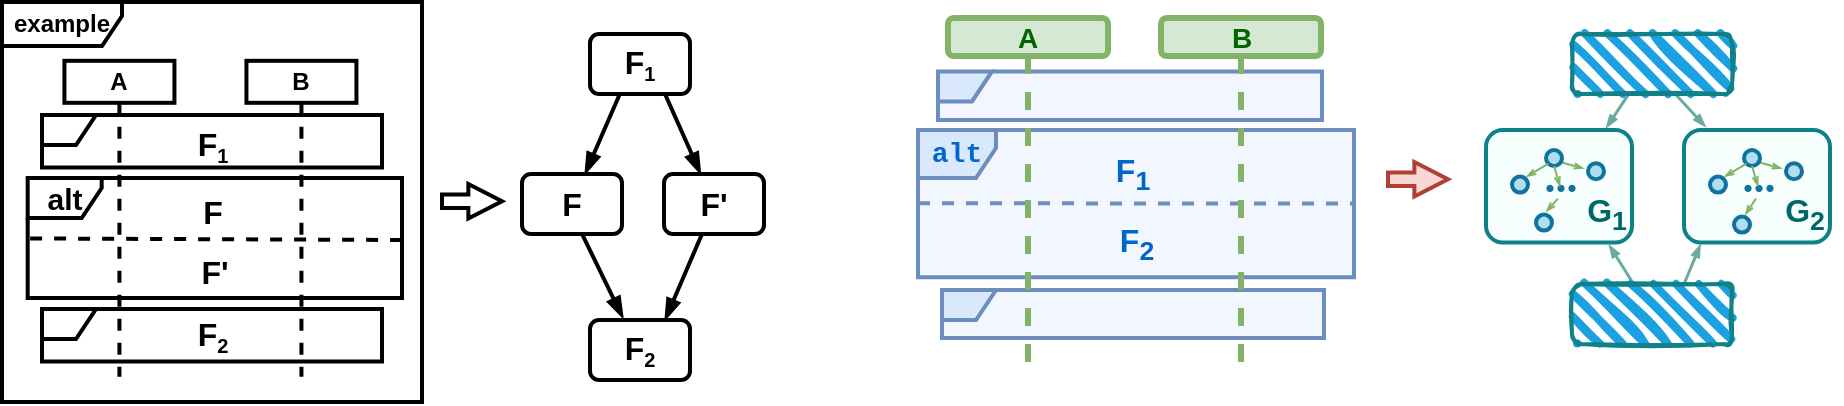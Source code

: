 <mxfile version="26.0.2">
  <diagram name="第 1 页" id="J42jCB9UJMY3eW4XFR9J">
    <mxGraphModel dx="1093" dy="754" grid="0" gridSize="10" guides="1" tooltips="1" connect="1" arrows="1" fold="1" page="1" pageScale="1" pageWidth="1169" pageHeight="1654" math="0" shadow="0">
      <root>
        <mxCell id="0" />
        <mxCell id="1" parent="0" />
        <mxCell id="V5-fCThoaU2yFLuAPiFI-42" style="rounded=0;orthogonalLoop=1;jettySize=auto;html=1;strokeColor=light-dark(#67AB9F,#EDEDED);endArrow=blockThin;endFill=1;endSize=3;strokeWidth=1.5;exitX=0.649;exitY=1.013;exitDx=0;exitDy=0;exitPerimeter=0;entryX=0.145;entryY=-0.033;entryDx=0;entryDy=0;entryPerimeter=0;" edge="1" parent="1" source="V5-fCThoaU2yFLuAPiFI-40" target="V5-fCThoaU2yFLuAPiFI-21">
          <mxGeometry relative="1" as="geometry">
            <mxPoint x="876" y="116" as="sourcePoint" />
            <mxPoint x="890" y="120" as="targetPoint" />
          </mxGeometry>
        </mxCell>
        <mxCell id="V5-fCThoaU2yFLuAPiFI-45" style="rounded=0;orthogonalLoop=1;jettySize=auto;html=1;strokeWidth=1.5;endArrow=blockThin;endFill=1;endSize=3;strokeColor=light-dark(#68ab9f, #ededed);" edge="1" parent="1">
          <mxGeometry relative="1" as="geometry">
            <mxPoint x="880" y="202.62" as="sourcePoint" />
            <mxPoint x="889" y="181" as="targetPoint" />
          </mxGeometry>
        </mxCell>
        <mxCell id="V5-fCThoaU2yFLuAPiFI-37" value="" style="group" vertex="1" connectable="0" parent="1">
          <mxGeometry x="498" y="124" width="218" height="73.624" as="geometry" />
        </mxCell>
        <mxCell id="V5-fCThoaU2yFLuAPiFI-5" value="&lt;font face=&quot;Courier New&quot; style=&quot;color: light-dark(rgb(0, 103, 204), rgb(237, 237, 237)); font-size: 14px;&quot;&gt;&lt;b style=&quot;&quot;&gt;alt&lt;/b&gt;&lt;/font&gt;" style="shape=umlFrame;whiteSpace=wrap;html=1;pointerEvents=0;width=39;height=24;fillColor=#dae8fc;strokeColor=#6c8ebf;fillStyle=auto;shadow=0;strokeWidth=2;swimlaneFillColor=light-dark(#F2F7FF,#002813);" vertex="1" parent="V5-fCThoaU2yFLuAPiFI-37">
          <mxGeometry width="218" height="73.62" as="geometry" />
        </mxCell>
        <mxCell id="V5-fCThoaU2yFLuAPiFI-18" value="&lt;span style=&quot;font-size: 16px;&quot;&gt;&lt;font style=&quot;color: rgb(0, 102, 204);&quot;&gt;F&lt;sub style=&quot;&quot;&gt;1&lt;/sub&gt;&lt;/font&gt;&lt;/span&gt;" style="text;html=1;align=center;verticalAlign=middle;resizable=0;points=[];autosize=1;strokeColor=none;fillColor=none;fontStyle=1;strokeWidth=2;container=0;" vertex="1" parent="V5-fCThoaU2yFLuAPiFI-37">
          <mxGeometry x="89" y="5.254" width="35" height="34" as="geometry" />
        </mxCell>
        <mxCell id="V5-fCThoaU2yFLuAPiFI-34" value="" style="endArrow=none;dashed=1;html=1;rounded=0;entryX=0.998;entryY=0.553;entryDx=0;entryDy=0;entryPerimeter=0;fontStyle=1;strokeWidth=2;exitX=-0.001;exitY=0.565;exitDx=0;exitDy=0;exitPerimeter=0;strokeColor=light-dark(#6c8ebf, #ededed);" edge="1" parent="V5-fCThoaU2yFLuAPiFI-37">
          <mxGeometry width="50" height="50" relative="1" as="geometry">
            <mxPoint x="0.002" y="36.645" as="sourcePoint" />
            <mxPoint x="217.784" y="36.762" as="targetPoint" />
            <Array as="points" />
          </mxGeometry>
        </mxCell>
        <mxCell id="V5-fCThoaU2yFLuAPiFI-35" value="&lt;span style=&quot;font-size: 16px;&quot;&gt;&lt;font style=&quot;color: rgb(0, 102, 204);&quot;&gt;F&lt;sub style=&quot;&quot;&gt;2&lt;/sub&gt;&lt;/font&gt;&lt;/span&gt;" style="text;html=1;align=center;verticalAlign=middle;resizable=0;points=[];autosize=1;strokeColor=none;fillColor=none;fontStyle=1;strokeWidth=2;container=0;" vertex="1" parent="V5-fCThoaU2yFLuAPiFI-37">
          <mxGeometry x="91.5" y="39.624" width="35" height="34" as="geometry" />
        </mxCell>
        <mxCell id="V5-fCThoaU2yFLuAPiFI-36" value="" style="shape=umlFrame;whiteSpace=wrap;html=1;pointerEvents=0;width=27;height=15;fillColor=#dae8fc;strokeColor=#6c8ebf;fillStyle=auto;shadow=0;strokeWidth=2;swimlaneFillColor=light-dark(#F2F7FF,#002813);" vertex="1" parent="1">
          <mxGeometry x="508" y="94.7" width="192" height="24.3" as="geometry" />
        </mxCell>
        <mxCell id="jmN3flxoSIEHDAtT39DZ-45" style="rounded=0;orthogonalLoop=1;jettySize=auto;html=1;exitX=0.297;exitY=1.004;exitDx=0;exitDy=0;endArrow=blockThin;endFill=1;fontStyle=1;strokeWidth=2;exitPerimeter=0;" parent="1" source="jmN3flxoSIEHDAtT39DZ-205" target="jmN3flxoSIEHDAtT39DZ-18" edge="1">
          <mxGeometry relative="1" as="geometry">
            <mxPoint x="346.444" y="83.556" as="sourcePoint" />
          </mxGeometry>
        </mxCell>
        <mxCell id="jmN3flxoSIEHDAtT39DZ-46" style="rounded=0;orthogonalLoop=1;jettySize=auto;html=1;exitX=0.75;exitY=1;exitDx=0;exitDy=0;endArrow=blockThin;endFill=1;fontStyle=1;strokeWidth=2;" parent="1" source="jmN3flxoSIEHDAtT39DZ-205" target="jmN3flxoSIEHDAtT39DZ-19" edge="1">
          <mxGeometry relative="1" as="geometry">
            <mxPoint x="377.556" y="83.556" as="sourcePoint" />
          </mxGeometry>
        </mxCell>
        <mxCell id="jmN3flxoSIEHDAtT39DZ-48" style="rounded=0;orthogonalLoop=1;jettySize=auto;html=1;exitX=0.605;exitY=1.016;exitDx=0;exitDy=0;exitPerimeter=0;endArrow=blockThin;endFill=1;fontStyle=1;strokeWidth=2;entryX=0.331;entryY=-0.03;entryDx=0;entryDy=0;entryPerimeter=0;" parent="1" source="jmN3flxoSIEHDAtT39DZ-18" target="jmN3flxoSIEHDAtT39DZ-206" edge="1">
          <mxGeometry relative="1" as="geometry">
            <mxPoint x="335" y="173" as="sourcePoint" />
            <mxPoint x="350" y="243" as="targetPoint" />
          </mxGeometry>
        </mxCell>
        <mxCell id="jmN3flxoSIEHDAtT39DZ-18" value="&lt;span style=&quot;font-size: 16px; text-wrap: nowrap;&quot;&gt;F&lt;/span&gt;" style="rounded=1;whiteSpace=wrap;html=1;fontStyle=1;strokeWidth=2;" parent="1" vertex="1">
          <mxGeometry x="300" y="146" width="50" height="30" as="geometry" />
        </mxCell>
        <mxCell id="jmN3flxoSIEHDAtT39DZ-19" value="&lt;span style=&quot;font-size: 16px;&quot;&gt;F&#39;&lt;/span&gt;" style="rounded=1;whiteSpace=wrap;html=1;fontStyle=1;strokeWidth=2;" parent="1" vertex="1">
          <mxGeometry x="371" y="146" width="50" height="30" as="geometry" />
        </mxCell>
        <mxCell id="jmN3flxoSIEHDAtT39DZ-49" style="rounded=0;orthogonalLoop=1;jettySize=auto;html=1;entryX=0.75;entryY=0;entryDx=0;entryDy=0;endArrow=blockThin;endFill=1;fontStyle=1;strokeWidth=2;" parent="1" target="jmN3flxoSIEHDAtT39DZ-206" edge="1">
          <mxGeometry relative="1" as="geometry">
            <mxPoint x="390" y="176" as="sourcePoint" />
            <mxPoint x="375.012" y="242.276" as="targetPoint" />
          </mxGeometry>
        </mxCell>
        <mxCell id="jmN3flxoSIEHDAtT39DZ-205" value="&lt;span style=&quot;text-wrap: nowrap; font-size: 16px;&quot;&gt;F&lt;/span&gt;&lt;sub style=&quot;text-wrap: nowrap;&quot;&gt;1&lt;/sub&gt;" style="rounded=1;whiteSpace=wrap;html=1;fontStyle=1;strokeWidth=2;" parent="1" vertex="1">
          <mxGeometry x="334" y="76" width="50" height="30" as="geometry" />
        </mxCell>
        <mxCell id="jmN3flxoSIEHDAtT39DZ-206" value="&lt;span style=&quot;font-size: 16px;&quot;&gt;F&lt;/span&gt;&lt;sub&gt;2&lt;/sub&gt;" style="rounded=1;whiteSpace=wrap;html=1;fontStyle=1;strokeWidth=2;" parent="1" vertex="1">
          <mxGeometry x="334" y="219" width="50" height="30" as="geometry" />
        </mxCell>
        <mxCell id="jmN3flxoSIEHDAtT39DZ-207" value="" style="html=1;shadow=0;dashed=0;align=center;verticalAlign=middle;shape=mxgraph.arrows2.arrow;dy=0.61;dx=16.82;notch=0;strokeWidth=2;" parent="1" vertex="1">
          <mxGeometry x="260" y="151" width="30" height="17.25" as="geometry" />
        </mxCell>
        <mxCell id="jmN3flxoSIEHDAtT39DZ-208" value="" style="group" parent="1" vertex="1" connectable="0">
          <mxGeometry x="40" y="60" width="210" height="200" as="geometry" />
        </mxCell>
        <mxCell id="jmN3flxoSIEHDAtT39DZ-1" value="A" style="shape=umlLifeline;perimeter=lifelinePerimeter;whiteSpace=wrap;html=1;container=0;dropTarget=0;collapsible=0;recursiveResize=0;outlineConnect=0;portConstraint=eastwest;newEdgeStyle={&quot;curved&quot;:0,&quot;rounded&quot;:0};size=21;fontStyle=1;strokeWidth=2;" parent="jmN3flxoSIEHDAtT39DZ-208" vertex="1">
          <mxGeometry x="31.214" y="29.408" width="55" height="158" as="geometry" />
        </mxCell>
        <mxCell id="jmN3flxoSIEHDAtT39DZ-3" value="&lt;font style=&quot;font-size: 15px;&quot;&gt;alt&lt;/font&gt;" style="shape=umlFrame;whiteSpace=wrap;html=1;pointerEvents=0;width=37;height=20;container=0;fontStyle=1;strokeWidth=2;" parent="jmN3flxoSIEHDAtT39DZ-208" vertex="1">
          <mxGeometry x="12.84" y="88" width="187.16" height="60" as="geometry" />
        </mxCell>
        <mxCell id="jmN3flxoSIEHDAtT39DZ-4" value="example" style="shape=umlFrame;whiteSpace=wrap;html=1;pointerEvents=0;width=60;height=22;container=0;fontStyle=1;strokeWidth=2;" parent="jmN3flxoSIEHDAtT39DZ-208" vertex="1">
          <mxGeometry width="210" height="200" as="geometry" />
        </mxCell>
        <mxCell id="jmN3flxoSIEHDAtT39DZ-8" value="&lt;span style=&quot;font-size: 16px;&quot;&gt;F&#39;&lt;/span&gt;" style="text;html=1;align=center;verticalAlign=middle;resizable=0;points=[];autosize=1;strokeColor=none;fillColor=none;container=0;fontStyle=1;strokeWidth=2;" parent="jmN3flxoSIEHDAtT39DZ-208" vertex="1">
          <mxGeometry x="86.419" y="119.997" width="40" height="30" as="geometry" />
        </mxCell>
        <mxCell id="jmN3flxoSIEHDAtT39DZ-9" value="&lt;span style=&quot;font-size: 16px;&quot;&gt;F&lt;/span&gt;" style="text;html=1;align=center;verticalAlign=middle;resizable=0;points=[];autosize=1;strokeColor=none;fillColor=none;container=0;fontStyle=1;strokeWidth=2;" parent="jmN3flxoSIEHDAtT39DZ-208" vertex="1">
          <mxGeometry x="90.002" y="89.999" width="30" height="30" as="geometry" />
        </mxCell>
        <mxCell id="jmN3flxoSIEHDAtT39DZ-15" value="" style="endArrow=none;dashed=1;html=1;rounded=0;entryX=1.005;entryY=0.536;entryDx=0;entryDy=0;entryPerimeter=0;fontStyle=1;strokeWidth=2;" parent="jmN3flxoSIEHDAtT39DZ-208" edge="1">
          <mxGeometry width="50" height="50" relative="1" as="geometry">
            <mxPoint x="14.06" y="118.22" as="sourcePoint" />
            <mxPoint x="200.001" y="118.996" as="targetPoint" />
            <Array as="points" />
          </mxGeometry>
        </mxCell>
        <mxCell id="jmN3flxoSIEHDAtT39DZ-63" value="B" style="shape=umlLifeline;perimeter=lifelinePerimeter;whiteSpace=wrap;html=1;container=0;dropTarget=0;collapsible=0;recursiveResize=0;outlineConnect=0;portConstraint=eastwest;newEdgeStyle={&quot;curved&quot;:0,&quot;rounded&quot;:0};size=21;fontStyle=1;strokeWidth=2;" parent="jmN3flxoSIEHDAtT39DZ-208" vertex="1">
          <mxGeometry x="122.214" y="29.408" width="55" height="158" as="geometry" />
        </mxCell>
        <mxCell id="jmN3flxoSIEHDAtT39DZ-197" value="" style="shape=umlFrame;whiteSpace=wrap;html=1;pointerEvents=0;width=27;height=15;fontStyle=1;strokeWidth=2;container=0;" parent="jmN3flxoSIEHDAtT39DZ-208" vertex="1">
          <mxGeometry x="20" y="56.5" width="170" height="26.25" as="geometry" />
        </mxCell>
        <mxCell id="jmN3flxoSIEHDAtT39DZ-198" value="&lt;span style=&quot;font-size: 16px;&quot;&gt;F&lt;/span&gt;&lt;sub&gt;1&lt;/sub&gt;" style="text;html=1;align=center;verticalAlign=middle;resizable=0;points=[];autosize=1;strokeColor=none;fillColor=none;fontStyle=1;strokeWidth=2;container=0;" parent="jmN3flxoSIEHDAtT39DZ-208" vertex="1">
          <mxGeometry x="85.003" y="56.5" width="40" height="30" as="geometry" />
        </mxCell>
        <mxCell id="jmN3flxoSIEHDAtT39DZ-203" value="" style="shape=umlFrame;whiteSpace=wrap;html=1;pointerEvents=0;width=27;height=15;fontStyle=1;strokeWidth=2;container=0;" parent="jmN3flxoSIEHDAtT39DZ-208" vertex="1">
          <mxGeometry x="20" y="153.5" width="170" height="26.25" as="geometry" />
        </mxCell>
        <mxCell id="jmN3flxoSIEHDAtT39DZ-204" value="&lt;span style=&quot;text-wrap: wrap; font-size: 16px;&quot;&gt;F&lt;/span&gt;&lt;sub style=&quot;text-wrap: wrap;&quot;&gt;2&lt;/sub&gt;" style="text;html=1;align=center;verticalAlign=middle;resizable=0;points=[];autosize=1;strokeColor=none;fillColor=none;fontStyle=1;strokeWidth=2;container=0;" parent="jmN3flxoSIEHDAtT39DZ-208" vertex="1">
          <mxGeometry x="85.0" y="151.5" width="40" height="30" as="geometry" />
        </mxCell>
        <mxCell id="V5-fCThoaU2yFLuAPiFI-4" value="" style="shape=umlFrame;whiteSpace=wrap;html=1;pointerEvents=0;width=27;height=15;fillColor=#dae8fc;strokeColor=#6c8ebf;fillStyle=auto;shadow=0;strokeWidth=2;swimlaneFillColor=light-dark(#F2F7FF,#002813);" vertex="1" parent="1">
          <mxGeometry x="510" y="204" width="191" height="24" as="geometry" />
        </mxCell>
        <mxCell id="V5-fCThoaU2yFLuAPiFI-6" value="&lt;font face=&quot;Helvetica&quot; style=&quot;color: rgb(0, 102, 0); font-size: 14px;&quot;&gt;&lt;b style=&quot;&quot;&gt;A&lt;/b&gt;&lt;/font&gt;" style="shape=umlLifeline;perimeter=lifelinePerimeter;whiteSpace=wrap;html=1;container=1;dropTarget=0;collapsible=0;recursiveResize=0;outlineConnect=0;portConstraint=eastwest;newEdgeStyle={&quot;curved&quot;:0,&quot;rounded&quot;:0};size=19;fillColor=#d5e8d4;strokeColor=#82b366;strokeWidth=3;rounded=1;shadow=0;" vertex="1" parent="1">
          <mxGeometry x="513" y="68" width="80" height="175" as="geometry" />
        </mxCell>
        <mxCell id="V5-fCThoaU2yFLuAPiFI-7" value="&lt;font face=&quot;Helvetica&quot; style=&quot;color: rgb(0, 102, 0); font-size: 14px;&quot;&gt;&lt;b style=&quot;&quot;&gt;B&lt;/b&gt;&lt;/font&gt;" style="shape=umlLifeline;perimeter=lifelinePerimeter;whiteSpace=wrap;html=1;container=1;dropTarget=0;collapsible=0;recursiveResize=0;outlineConnect=0;portConstraint=eastwest;newEdgeStyle={&quot;curved&quot;:0,&quot;rounded&quot;:0};size=19;fillColor=#d5e8d4;strokeColor=#82b366;strokeWidth=3;rounded=1;shadow=0;" vertex="1" parent="1">
          <mxGeometry x="619.5" y="68" width="80" height="175" as="geometry" />
        </mxCell>
        <mxCell id="V5-fCThoaU2yFLuAPiFI-8" style="rounded=0;orthogonalLoop=1;jettySize=auto;html=1;strokeColor=light-dark(#67AB9F,#EDEDED);endArrow=blockThin;endFill=1;endSize=3;strokeWidth=1.5;exitX=0.348;exitY=1.005;exitDx=0;exitDy=0;exitPerimeter=0;entryX=0.82;entryY=-0.023;entryDx=0;entryDy=0;entryPerimeter=0;" edge="1" parent="1" source="V5-fCThoaU2yFLuAPiFI-40" target="V5-fCThoaU2yFLuAPiFI-9">
          <mxGeometry relative="1" as="geometry">
            <mxPoint x="990" y="195" as="sourcePoint" />
            <mxPoint x="1018" y="273" as="targetPoint" />
          </mxGeometry>
        </mxCell>
        <mxCell id="V5-fCThoaU2yFLuAPiFI-31" value="" style="html=1;shadow=0;dashed=0;align=center;verticalAlign=middle;shape=mxgraph.arrows2.arrow;dy=0.61;dx=16.82;notch=0;strokeWidth=2;fillColor=#fad9d5;strokeColor=#ae4132;" vertex="1" parent="1">
          <mxGeometry x="733" y="140" width="30" height="17.25" as="geometry" />
        </mxCell>
        <mxCell id="V5-fCThoaU2yFLuAPiFI-38" value="" style="group" vertex="1" connectable="0" parent="1">
          <mxGeometry x="881" y="124.0" width="79" height="58.694" as="geometry" />
        </mxCell>
        <mxCell id="V5-fCThoaU2yFLuAPiFI-21" value="" style="rounded=1;whiteSpace=wrap;html=1;strokeWidth=2;fillColor=#F7FFFE;strokeColor=#0e8088;" vertex="1" parent="V5-fCThoaU2yFLuAPiFI-38">
          <mxGeometry width="73" height="56.31" as="geometry" />
        </mxCell>
        <mxCell id="V5-fCThoaU2yFLuAPiFI-22" style="rounded=0;orthogonalLoop=1;jettySize=auto;html=1;endArrow=openThin;endFill=0;strokeColor=#82b366;strokeWidth=1;fillColor=#d5e8d4;endSize=3;entryX=-0.25;entryY=0.336;entryDx=0;entryDy=0;entryPerimeter=0;" edge="1" parent="V5-fCThoaU2yFLuAPiFI-38" target="V5-fCThoaU2yFLuAPiFI-24">
          <mxGeometry relative="1" as="geometry">
            <mxPoint x="37" y="16" as="sourcePoint" />
            <mxPoint x="49" y="23" as="targetPoint" />
          </mxGeometry>
        </mxCell>
        <mxCell id="V5-fCThoaU2yFLuAPiFI-23" value="" style="ellipse;whiteSpace=wrap;html=1;aspect=fixed;strokeWidth=2;fillColor=#b1ddf0;strokeColor=#10739e;" vertex="1" parent="V5-fCThoaU2yFLuAPiFI-38">
          <mxGeometry x="30" y="10" width="8" height="8" as="geometry" />
        </mxCell>
        <mxCell id="V5-fCThoaU2yFLuAPiFI-24" value="" style="ellipse;whiteSpace=wrap;html=1;aspect=fixed;strokeWidth=2;fillColor=#b1ddf0;strokeColor=#10739e;" vertex="1" parent="V5-fCThoaU2yFLuAPiFI-38">
          <mxGeometry x="51" y="16.62" width="8" height="8" as="geometry" />
        </mxCell>
        <mxCell id="V5-fCThoaU2yFLuAPiFI-25" value="" style="ellipse;whiteSpace=wrap;html=1;aspect=fixed;strokeWidth=2;fillColor=#b1ddf0;strokeColor=#10739e;" vertex="1" parent="V5-fCThoaU2yFLuAPiFI-38">
          <mxGeometry x="25" y="43.31" width="8" height="8" as="geometry" />
        </mxCell>
        <mxCell id="V5-fCThoaU2yFLuAPiFI-26" value="" style="ellipse;whiteSpace=wrap;html=1;aspect=fixed;strokeWidth=2;fillColor=#b1ddf0;strokeColor=#10739e;" vertex="1" parent="V5-fCThoaU2yFLuAPiFI-38">
          <mxGeometry x="13" y="23.31" width="8" height="8" as="geometry" />
        </mxCell>
        <mxCell id="V5-fCThoaU2yFLuAPiFI-27" style="rounded=0;orthogonalLoop=1;jettySize=auto;html=1;endArrow=openThin;endFill=0;strokeColor=#82b366;strokeWidth=1;fillColor=#d5e8d4;endSize=3;exitX=0;exitY=1;exitDx=0;exitDy=0;entryX=0.89;entryY=0.017;entryDx=0;entryDy=0;entryPerimeter=0;" edge="1" parent="V5-fCThoaU2yFLuAPiFI-38" source="V5-fCThoaU2yFLuAPiFI-23" target="V5-fCThoaU2yFLuAPiFI-26">
          <mxGeometry relative="1" as="geometry">
            <mxPoint x="47" y="26" as="sourcePoint" />
            <mxPoint x="59" y="33" as="targetPoint" />
          </mxGeometry>
        </mxCell>
        <mxCell id="V5-fCThoaU2yFLuAPiFI-28" value="&lt;b&gt;&lt;font style=&quot;font-size: 22px;&quot; face=&quot;Comic Sans MS&quot;&gt;...&lt;/font&gt;&lt;/b&gt;" style="text;html=1;align=center;verticalAlign=middle;resizable=0;points=[];autosize=1;strokeColor=none;fillColor=none;fontColor=light-dark(#12739e, #ededed);" vertex="1" parent="V5-fCThoaU2yFLuAPiFI-38">
          <mxGeometry x="13.5" y="5.31" width="47" height="38" as="geometry" />
        </mxCell>
        <mxCell id="V5-fCThoaU2yFLuAPiFI-29" style="rounded=0;orthogonalLoop=1;jettySize=auto;html=1;endArrow=openThin;endFill=0;strokeColor=#82b366;strokeWidth=1;fillColor=#d5e8d4;endSize=3;exitX=0.5;exitY=1;exitDx=0;exitDy=0;" edge="1" parent="V5-fCThoaU2yFLuAPiFI-38" source="V5-fCThoaU2yFLuAPiFI-23">
          <mxGeometry relative="1" as="geometry">
            <mxPoint x="39.0" y="18" as="sourcePoint" />
            <mxPoint x="37" y="28.31" as="targetPoint" />
          </mxGeometry>
        </mxCell>
        <mxCell id="V5-fCThoaU2yFLuAPiFI-30" style="rounded=0;orthogonalLoop=1;jettySize=auto;html=1;endArrow=openThin;endFill=0;strokeColor=#82b366;strokeWidth=1;fillColor=#d5e8d4;endSize=3;entryX=0.691;entryY=-0.106;entryDx=0;entryDy=0;entryPerimeter=0;" edge="1" parent="V5-fCThoaU2yFLuAPiFI-38" target="V5-fCThoaU2yFLuAPiFI-25">
          <mxGeometry relative="1" as="geometry">
            <mxPoint x="36" y="34.31" as="sourcePoint" />
            <mxPoint x="38.5" y="41.31" as="targetPoint" />
          </mxGeometry>
        </mxCell>
        <mxCell id="V5-fCThoaU2yFLuAPiFI-33" value="&lt;span style=&quot;font-size: 16px;&quot;&gt;&lt;font style=&quot;color: rgb(0, 102, 102);&quot;&gt;G&lt;sub style=&quot;&quot;&gt;2&lt;/sub&gt;&lt;/font&gt;&lt;/span&gt;" style="text;html=1;align=center;verticalAlign=middle;resizable=0;points=[];autosize=1;strokeColor=none;fillColor=none;fontStyle=1;strokeWidth=2;container=0;" vertex="1" parent="V5-fCThoaU2yFLuAPiFI-38">
          <mxGeometry x="41" y="24.694" width="38" height="34" as="geometry" />
        </mxCell>
        <mxCell id="V5-fCThoaU2yFLuAPiFI-39" value="" style="group" vertex="1" connectable="0" parent="1">
          <mxGeometry x="782" y="124" width="79" height="59.164" as="geometry" />
        </mxCell>
        <mxCell id="V5-fCThoaU2yFLuAPiFI-9" value="" style="rounded=1;whiteSpace=wrap;html=1;strokeWidth=2;fillColor=#F7FFFE;strokeColor=#0e8088;" vertex="1" parent="V5-fCThoaU2yFLuAPiFI-39">
          <mxGeometry width="73" height="56.31" as="geometry" />
        </mxCell>
        <mxCell id="V5-fCThoaU2yFLuAPiFI-10" style="rounded=0;orthogonalLoop=1;jettySize=auto;html=1;endArrow=openThin;endFill=0;strokeColor=#82b366;strokeWidth=1;fillColor=#d5e8d4;endSize=3;entryX=-0.25;entryY=0.336;entryDx=0;entryDy=0;entryPerimeter=0;" edge="1" parent="V5-fCThoaU2yFLuAPiFI-39" target="V5-fCThoaU2yFLuAPiFI-12">
          <mxGeometry relative="1" as="geometry">
            <mxPoint x="37" y="16" as="sourcePoint" />
            <mxPoint x="49" y="23" as="targetPoint" />
          </mxGeometry>
        </mxCell>
        <mxCell id="V5-fCThoaU2yFLuAPiFI-11" value="" style="ellipse;whiteSpace=wrap;html=1;aspect=fixed;strokeWidth=2;fillColor=#b1ddf0;strokeColor=#10739e;" vertex="1" parent="V5-fCThoaU2yFLuAPiFI-39">
          <mxGeometry x="30" y="10" width="8" height="8" as="geometry" />
        </mxCell>
        <mxCell id="V5-fCThoaU2yFLuAPiFI-12" value="" style="ellipse;whiteSpace=wrap;html=1;aspect=fixed;strokeWidth=2;fillColor=#b1ddf0;strokeColor=#10739e;" vertex="1" parent="V5-fCThoaU2yFLuAPiFI-39">
          <mxGeometry x="51" y="16.62" width="8" height="8" as="geometry" />
        </mxCell>
        <mxCell id="V5-fCThoaU2yFLuAPiFI-13" value="" style="ellipse;whiteSpace=wrap;html=1;aspect=fixed;strokeWidth=2;fillColor=#b1ddf0;strokeColor=#10739e;" vertex="1" parent="V5-fCThoaU2yFLuAPiFI-39">
          <mxGeometry x="25" y="42.31" width="8" height="8" as="geometry" />
        </mxCell>
        <mxCell id="V5-fCThoaU2yFLuAPiFI-14" value="" style="ellipse;whiteSpace=wrap;html=1;aspect=fixed;strokeWidth=2;fillColor=#b1ddf0;strokeColor=#10739e;" vertex="1" parent="V5-fCThoaU2yFLuAPiFI-39">
          <mxGeometry x="13" y="23.31" width="8" height="8" as="geometry" />
        </mxCell>
        <mxCell id="V5-fCThoaU2yFLuAPiFI-15" style="rounded=0;orthogonalLoop=1;jettySize=auto;html=1;endArrow=openThin;endFill=0;strokeColor=#82b366;strokeWidth=1;fillColor=#d5e8d4;endSize=3;exitX=0;exitY=1;exitDx=0;exitDy=0;entryX=0.89;entryY=0.017;entryDx=0;entryDy=0;entryPerimeter=0;" edge="1" parent="V5-fCThoaU2yFLuAPiFI-39" source="V5-fCThoaU2yFLuAPiFI-11" target="V5-fCThoaU2yFLuAPiFI-14">
          <mxGeometry relative="1" as="geometry">
            <mxPoint x="47" y="26" as="sourcePoint" />
            <mxPoint x="59" y="33" as="targetPoint" />
          </mxGeometry>
        </mxCell>
        <mxCell id="V5-fCThoaU2yFLuAPiFI-16" value="&lt;b&gt;&lt;font style=&quot;font-size: 22px;&quot; face=&quot;Comic Sans MS&quot;&gt;...&lt;/font&gt;&lt;/b&gt;" style="text;html=1;align=center;verticalAlign=middle;resizable=0;points=[];autosize=1;strokeColor=none;fillColor=none;fontColor=light-dark(#12739e, #ededed);" vertex="1" parent="V5-fCThoaU2yFLuAPiFI-39">
          <mxGeometry x="13.5" y="5.31" width="47" height="38" as="geometry" />
        </mxCell>
        <mxCell id="V5-fCThoaU2yFLuAPiFI-17" style="rounded=0;orthogonalLoop=1;jettySize=auto;html=1;endArrow=openThin;endFill=0;strokeColor=#82b366;strokeWidth=1;fillColor=#d5e8d4;endSize=3;exitX=0.5;exitY=1;exitDx=0;exitDy=0;" edge="1" parent="V5-fCThoaU2yFLuAPiFI-39" source="V5-fCThoaU2yFLuAPiFI-11">
          <mxGeometry relative="1" as="geometry">
            <mxPoint x="39.0" y="18" as="sourcePoint" />
            <mxPoint x="37" y="28.31" as="targetPoint" />
          </mxGeometry>
        </mxCell>
        <mxCell id="V5-fCThoaU2yFLuAPiFI-20" style="rounded=0;orthogonalLoop=1;jettySize=auto;html=1;endArrow=openThin;endFill=0;strokeColor=#82b366;strokeWidth=1;fillColor=#d5e8d4;endSize=3;" edge="1" parent="V5-fCThoaU2yFLuAPiFI-39">
          <mxGeometry relative="1" as="geometry">
            <mxPoint x="36" y="34.31" as="sourcePoint" />
            <mxPoint x="30" y="40.92" as="targetPoint" />
          </mxGeometry>
        </mxCell>
        <mxCell id="V5-fCThoaU2yFLuAPiFI-32" value="&lt;span style=&quot;font-size: 16px;&quot;&gt;&lt;font style=&quot;color: rgb(0, 102, 102);&quot;&gt;G&lt;sub style=&quot;&quot;&gt;1&lt;/sub&gt;&lt;/font&gt;&lt;/span&gt;" style="text;html=1;align=center;verticalAlign=middle;resizable=0;points=[];autosize=1;strokeColor=none;fillColor=none;fontStyle=1;strokeWidth=2;container=0;" vertex="1" parent="V5-fCThoaU2yFLuAPiFI-39">
          <mxGeometry x="41" y="25.164" width="38" height="34" as="geometry" />
        </mxCell>
        <mxCell id="V5-fCThoaU2yFLuAPiFI-40" value="" style="rounded=1;whiteSpace=wrap;html=1;strokeWidth=2;fillWeight=4;hachureGap=8;hachureAngle=45;fillColor=#1ba1e2;sketch=1;strokeColor=light-dark(#108089, #ededed);" vertex="1" parent="1">
          <mxGeometry x="825" y="76" width="80" height="30" as="geometry" />
        </mxCell>
        <mxCell id="V5-fCThoaU2yFLuAPiFI-44" style="rounded=0;orthogonalLoop=1;jettySize=auto;html=1;entryX=0.839;entryY=1.014;entryDx=0;entryDy=0;strokeWidth=1.5;endArrow=blockThin;endFill=1;endSize=3;strokeColor=light-dark(#68ab9f, #ededed);entryPerimeter=0;" edge="1" parent="1" source="V5-fCThoaU2yFLuAPiFI-43" target="V5-fCThoaU2yFLuAPiFI-9">
          <mxGeometry relative="1" as="geometry" />
        </mxCell>
        <mxCell id="V5-fCThoaU2yFLuAPiFI-43" value="" style="rounded=1;whiteSpace=wrap;html=1;strokeWidth=2;fillWeight=4;hachureGap=8;hachureAngle=45;fillColor=#1ba1e2;sketch=1;strokeColor=light-dark(#108089, #ededed);" vertex="1" parent="1">
          <mxGeometry x="825" y="201" width="80" height="30" as="geometry" />
        </mxCell>
      </root>
    </mxGraphModel>
  </diagram>
</mxfile>
